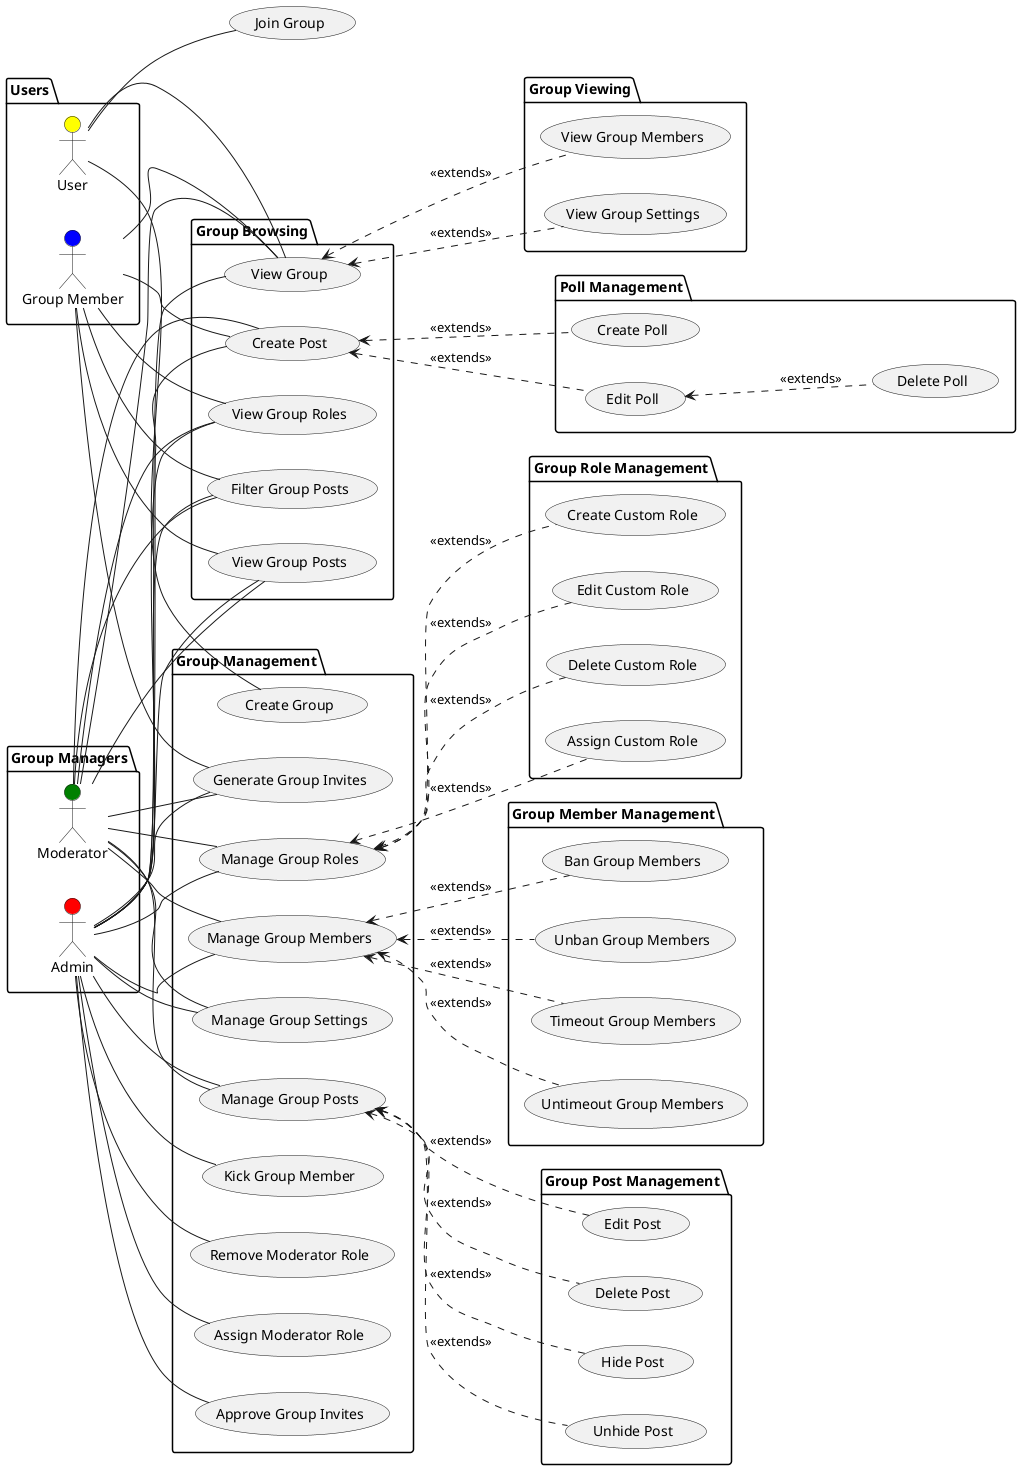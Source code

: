 @startuml UseCase Diagram

left to right direction

package "Users" {
    actor User #Yellow
    actor "Group Member" as GroupMember #Blue
}

package "Group Managers" {
    actor Admin #Red
    actor Moderator #Green
}

package "Group Management" {
    usecase (Create Group) as CreateGroup
    usecase (Manage Group Settings) as ManageGroupSettings
    usecase (Manage Group Members) as ManageGroupMembers
    usecase (Manage Group Posts) as ManageGroupPosts
    usecase (Manage Group Roles) as ManageGroupRoles
    usecase (Kick Group Member) as KickGroupMember
    usecase (Remove Moderator Role) as RemoveModeratorRole
    usecase (Assign Moderator Role) as AssignModeratorRole
    usecase (Generate Group Invites) as GenerateGroupInvites
    usecase (Approve Group Invites) as ApproveGroupInvites
}

package "Group Browsing" {
    usecase (View Group) as ViewGroup
    usecase (Create Post) as CreatePost
    usecase (View Group Posts) as ViewGroupPosts
    usecase (View Group Roles) as ViewGroupRoles
    usecase (Filter Group Posts) as FilterGroupPosts
}

User -- CreateGroup
User -- (Join Group)
User -- ViewGroup

package "Group Viewing" {
    usecase (View Group Members) as ViewGroupMembers
    usecase (View Group Settings) as ViewGroupSettings
}

ViewGroup <.. ViewGroupMembers : <<extends>>
ViewGroup <.. ViewGroupSettings : <<extends>>

Admin -- ManageGroupSettings
Admin -- ManageGroupMembers
Admin -- ManageGroupPosts
Admin -- ManageGroupRoles
Admin -- KickGroupMember
Admin -- RemoveModeratorRole
Admin -- AssignModeratorRole

Admin -- ViewGroup
Admin -- CreatePost
Admin -- GenerateGroupInvites
Admin -- ApproveGroupInvites
Admin -- ViewGroupPosts
Admin -- ViewGroupRoles
Admin -- FilterGroupPosts

Moderator -- ManageGroupSettings
Moderator -- ManageGroupMembers
Moderator -- ManageGroupPosts
Moderator -- ManageGroupRoles

Moderator -- ViewGroup
Moderator -- CreatePost
Moderator -- GenerateGroupInvites
Moderator -- ViewGroupPosts
Moderator -- ViewGroupRoles
Moderator -- FilterGroupPosts

package "Group Member Management" {
    usecase (Ban Group Members) as BanGroupMembers
    usecase (Unban Group Members) as UnbanGroupMembers
    usecase (Timeout Group Members) as TimeoutGroupMembers
    usecase (Untimeout Group Members) as UntimeoutGroupMembers
}

ManageGroupMembers <.. BanGroupMembers : <<extends>>
ManageGroupMembers <.. UnbanGroupMembers : <<extends>>
ManageGroupMembers <.. TimeoutGroupMembers : <<extends>>
ManageGroupMembers <.. UntimeoutGroupMembers : <<extends>>

package "Group Role Management" {
    usecase (Create Custom Role) as CreateCustomRole
    usecase (Edit Custom Role) as EditCustomRole
    usecase (Delete Custom Role) as DeleteCustomRole
    usecase (Assign Custom Role) as AssignCustomRole
}

ManageGroupRoles <.. CreateCustomRole : <<extends>>
ManageGroupRoles <.. EditCustomRole : <<extends>>
ManageGroupRoles <.. DeleteCustomRole : <<extends>>
ManageGroupRoles <.. AssignCustomRole : <<extends>>

package "Group Post Management" {
    usecase (Edit Post) as EditPost
    usecase (Delete Post) as DeletePost
    usecase (Hide Post) as HidePost
    usecase (Unhide Post) as UnhidePost
}

ManageGroupPosts <.. EditPost : <<extends>>
ManageGroupPosts <.. DeletePost : <<extends>>
ManageGroupPosts <.. HidePost : <<extends>>
ManageGroupPosts <.. UnhidePost : <<extends>>

GroupMember -- ViewGroup
GroupMember -- CreatePost
GroupMember -- GenerateGroupInvites
GroupMember -- ViewGroupPosts
GroupMember -- ViewGroupRoles
GroupMember -- FilterGroupPosts

package "Poll Management" {
    usecase (Create Poll) as CreatePoll
    usecase (Edit Poll) as EditPoll
    usecase (Delete Poll) as DeletePoll
}

CreatePost <.. CreatePoll : <<extends>>
CreatePost <.. EditPoll : <<extends>>
EditPoll <.. DeletePoll : <<extends>>


@enduml

